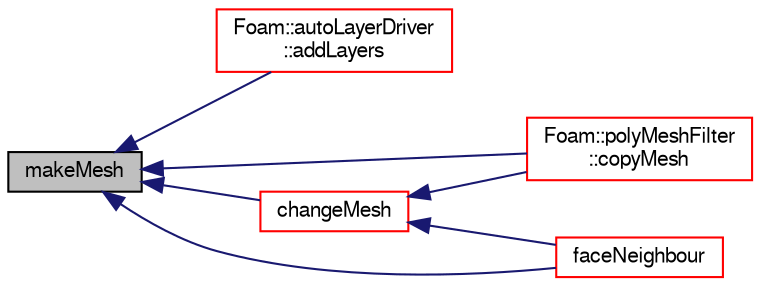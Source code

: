 digraph "makeMesh"
{
  bgcolor="transparent";
  edge [fontname="FreeSans",fontsize="10",labelfontname="FreeSans",labelfontsize="10"];
  node [fontname="FreeSans",fontsize="10",shape=record];
  rankdir="LR";
  Node3293 [label="makeMesh",height=0.2,width=0.4,color="black", fillcolor="grey75", style="filled", fontcolor="black"];
  Node3293 -> Node3294 [dir="back",color="midnightblue",fontsize="10",style="solid",fontname="FreeSans"];
  Node3294 [label="Foam::autoLayerDriver\l::addLayers",height=0.2,width=0.4,color="red",URL="$a24610.html#a2654851d1ffedc26e8ff1424f7097ba6",tooltip="Add cell layers. "];
  Node3293 -> Node3297 [dir="back",color="midnightblue",fontsize="10",style="solid",fontname="FreeSans"];
  Node3297 [label="changeMesh",height=0.2,width=0.4,color="red",URL="$a21678.html#a1b105b13373ba9f1c7685f873b250cf2",tooltip="Inplace changes mesh without change of patches. "];
  Node3297 -> Node3298 [dir="back",color="midnightblue",fontsize="10",style="solid",fontname="FreeSans"];
  Node3298 [label="Foam::polyMeshFilter\l::copyMesh",height=0.2,width=0.4,color="red",URL="$a21598.html#a6d46f578539dd45f89a6ea89738c75b5",tooltip="Return a copy of an fvMesh. "];
  Node3297 -> Node3310 [dir="back",color="midnightblue",fontsize="10",style="solid",fontname="FreeSans"];
  Node3310 [label="faceNeighbour",height=0.2,width=0.4,color="red",URL="$a21678.html#ac0226836c6afb225e82b34f85b7c5d2c"];
  Node3293 -> Node3298 [dir="back",color="midnightblue",fontsize="10",style="solid",fontname="FreeSans"];
  Node3293 -> Node3310 [dir="back",color="midnightblue",fontsize="10",style="solid",fontname="FreeSans"];
}

